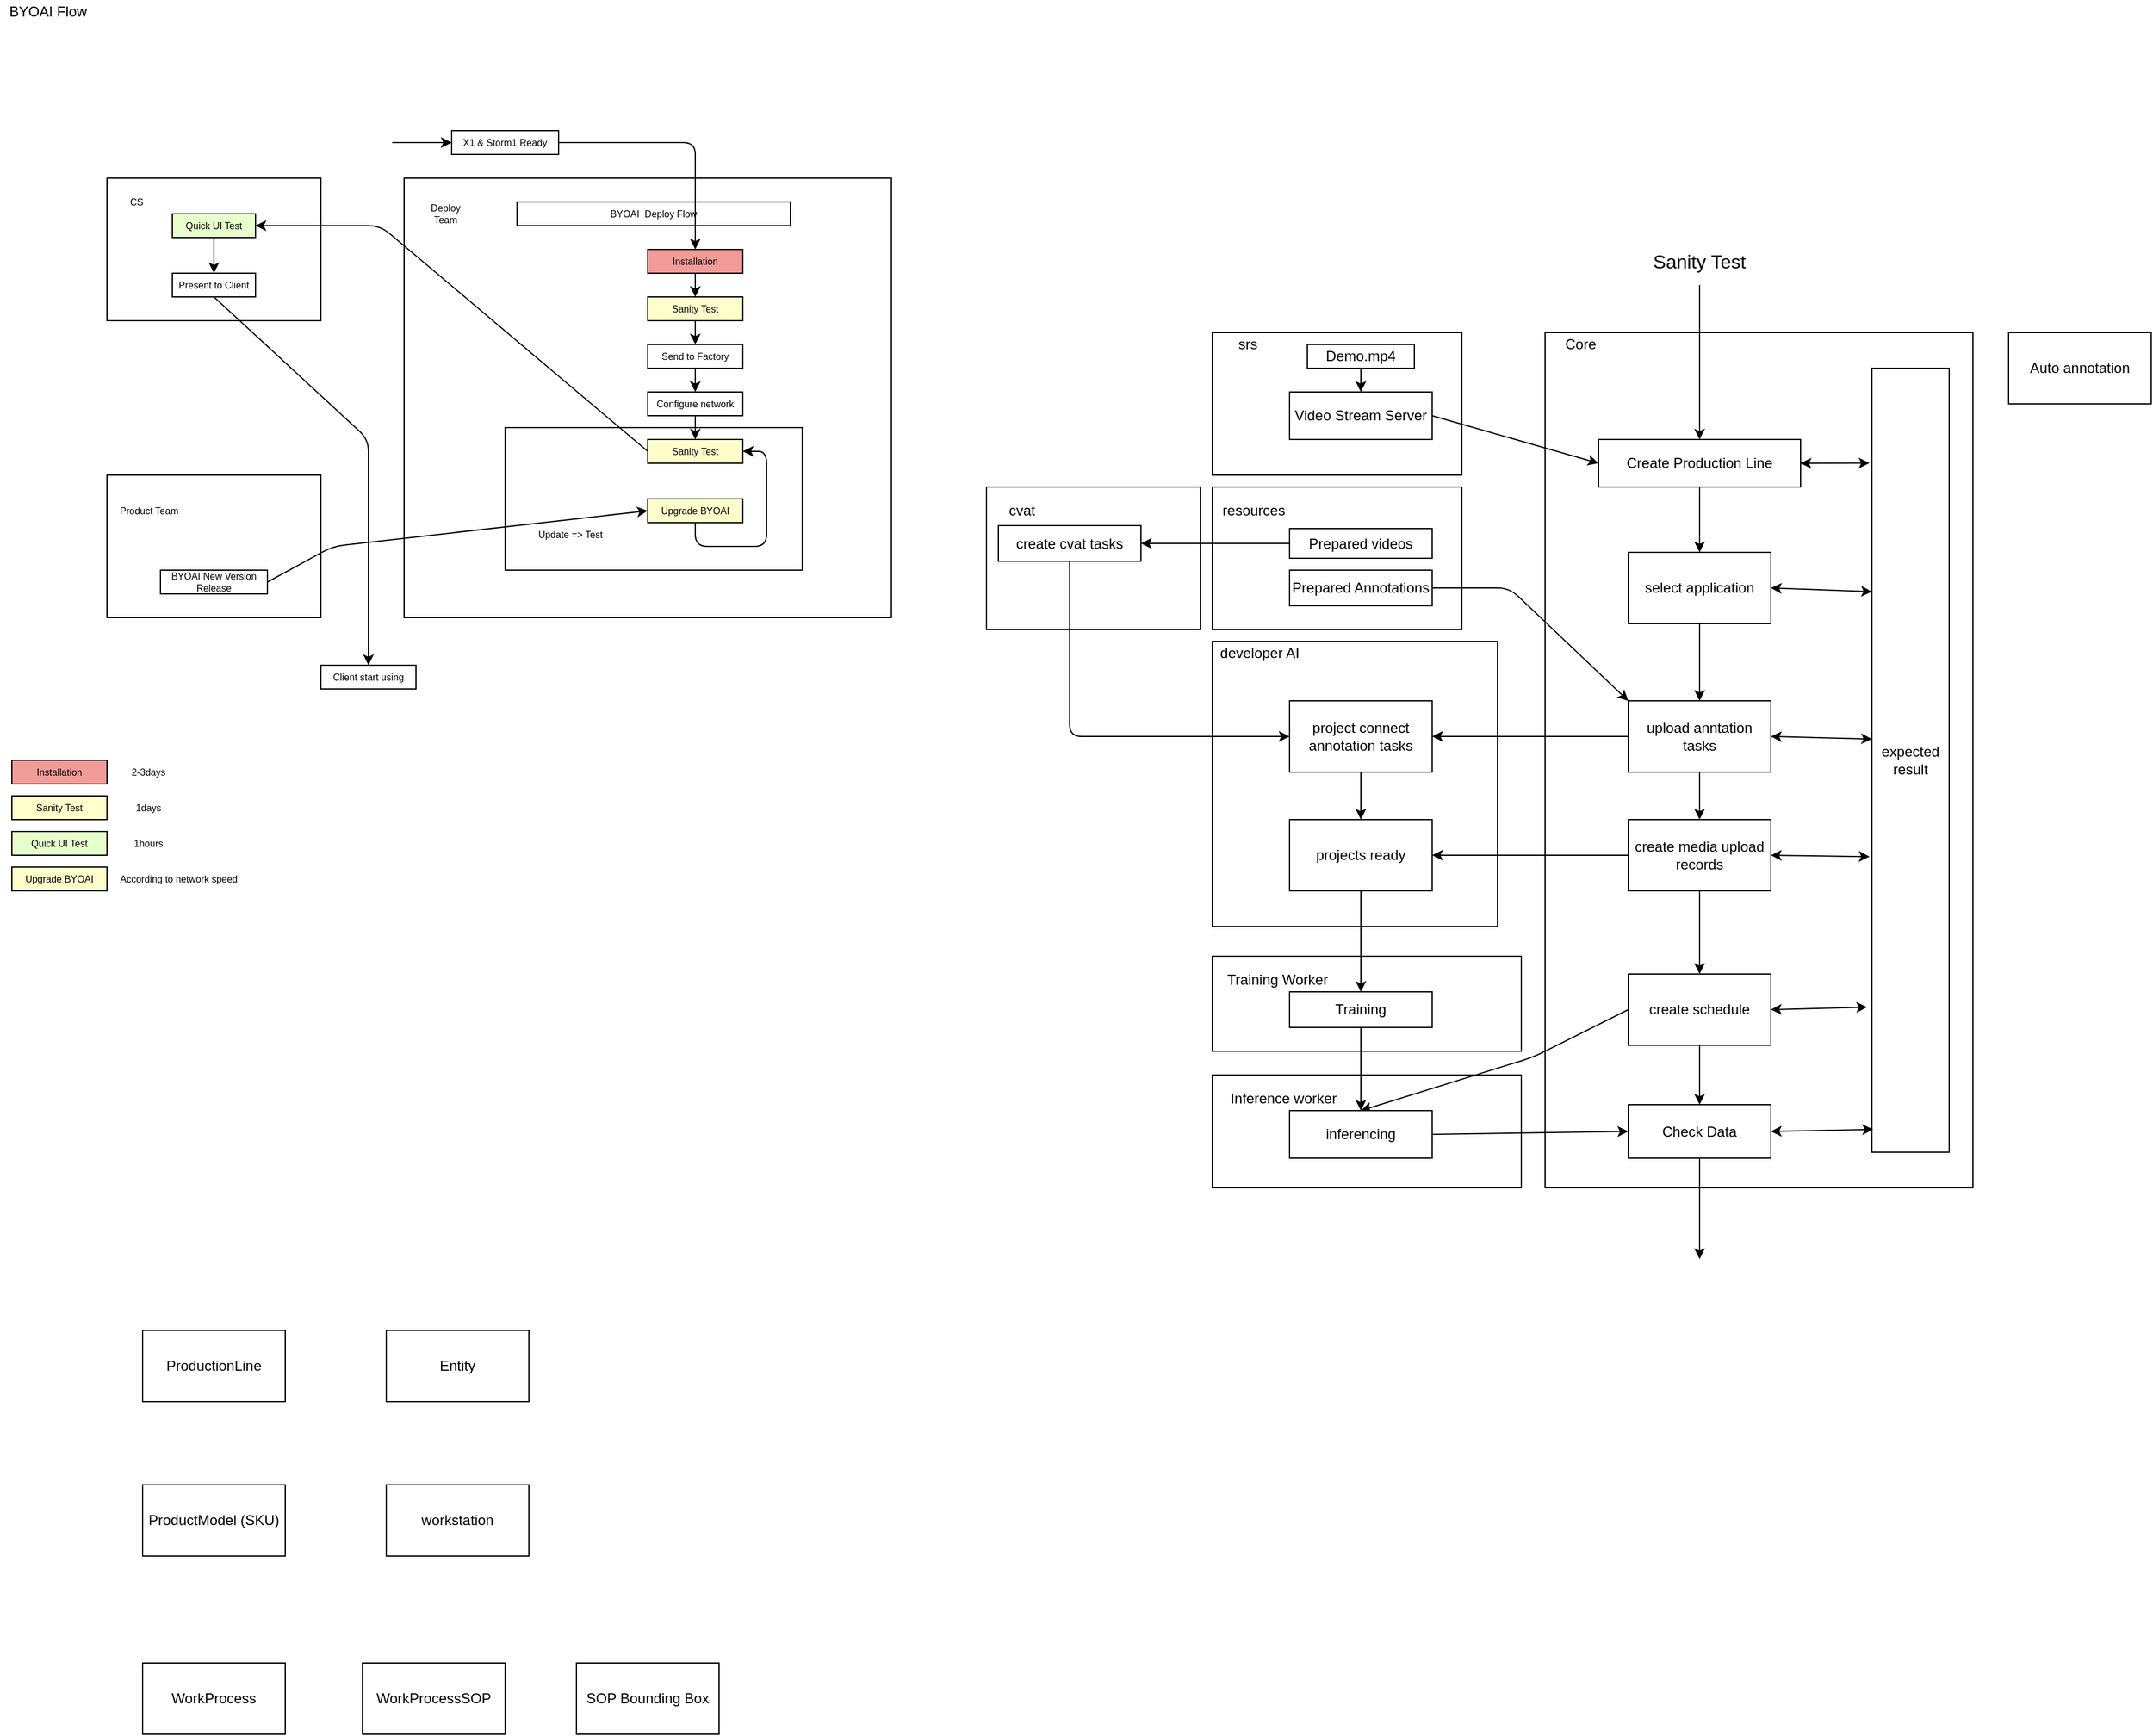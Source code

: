 <mxfile version="14.5.1" type="github">
  <diagram id="EJ-8bm11QLcLi5T-vXhF" name="Page-1">
    <mxGraphModel dx="1550" dy="832" grid="1" gridSize="10" guides="1" tooltips="1" connect="1" arrows="1" fold="1" page="1" pageScale="1" pageWidth="850" pageHeight="1100" math="0" shadow="0">
      <root>
        <mxCell id="0" />
        <mxCell id="1" parent="0" />
        <mxCell id="vZwNGUMptV3ykFQngnNF-58" value="" style="rounded=0;whiteSpace=wrap;html=1;" parent="1" vertex="1">
          <mxGeometry x="1050" y="945" width="260" height="95" as="geometry" />
        </mxCell>
        <mxCell id="vZwNGUMptV3ykFQngnNF-54" value="" style="rounded=0;whiteSpace=wrap;html=1;" parent="1" vertex="1">
          <mxGeometry x="1050" y="845" width="260" height="80" as="geometry" />
        </mxCell>
        <mxCell id="vZwNGUMptV3ykFQngnNF-27" value="" style="rounded=0;whiteSpace=wrap;html=1;" parent="1" vertex="1">
          <mxGeometry x="1050" y="450" width="210" height="120" as="geometry" />
        </mxCell>
        <mxCell id="vZwNGUMptV3ykFQngnNF-18" value="" style="rounded=0;whiteSpace=wrap;html=1;" parent="1" vertex="1">
          <mxGeometry x="1050" y="580" width="240" height="240" as="geometry" />
        </mxCell>
        <mxCell id="vZwNGUMptV3ykFQngnNF-16" value="" style="rounded=0;whiteSpace=wrap;html=1;" parent="1" vertex="1">
          <mxGeometry x="1050" y="320" width="210" height="120" as="geometry" />
        </mxCell>
        <mxCell id="vZwNGUMptV3ykFQngnNF-12" value="" style="rounded=0;whiteSpace=wrap;html=1;" parent="1" vertex="1">
          <mxGeometry x="1330" y="320" width="360" height="720" as="geometry" />
        </mxCell>
        <mxCell id="hkcfiitKyaItqLOflqOH-59" value="" style="rounded=0;whiteSpace=wrap;html=1;fillColor=#FFFFFF;fontSize=8;" parent="1" vertex="1">
          <mxGeometry x="370" y="190" width="410" height="370" as="geometry" />
        </mxCell>
        <mxCell id="hkcfiitKyaItqLOflqOH-52" value="" style="rounded=0;whiteSpace=wrap;html=1;fontSize=8;" parent="1" vertex="1">
          <mxGeometry x="120" y="440" width="180" height="120" as="geometry" />
        </mxCell>
        <mxCell id="hkcfiitKyaItqLOflqOH-48" value="" style="rounded=0;whiteSpace=wrap;html=1;fontSize=8;" parent="1" vertex="1">
          <mxGeometry x="120" y="190" width="180" height="120" as="geometry" />
        </mxCell>
        <mxCell id="hkcfiitKyaItqLOflqOH-45" value="" style="rounded=0;whiteSpace=wrap;html=1;fontSize=8;" parent="1" vertex="1">
          <mxGeometry x="455" y="400" width="250" height="120" as="geometry" />
        </mxCell>
        <mxCell id="hkcfiitKyaItqLOflqOH-1" value="Quick UI Test" style="rounded=0;whiteSpace=wrap;html=1;fontSize=8;fillColor=#E6FFCC;" parent="1" vertex="1">
          <mxGeometry x="175" y="220" width="70" height="20" as="geometry" />
        </mxCell>
        <mxCell id="hkcfiitKyaItqLOflqOH-2" value="BYOAI Flow" style="text;html=1;align=center;verticalAlign=middle;resizable=0;points=[];autosize=1;" parent="1" vertex="1">
          <mxGeometry x="30" y="40" width="80" height="20" as="geometry" />
        </mxCell>
        <mxCell id="hkcfiitKyaItqLOflqOH-3" value="Present to Client" style="rounded=0;whiteSpace=wrap;html=1;fontSize=8;" parent="1" vertex="1">
          <mxGeometry x="175" y="270" width="70" height="20" as="geometry" />
        </mxCell>
        <mxCell id="hkcfiitKyaItqLOflqOH-4" value="" style="endArrow=classic;html=1;exitX=0.5;exitY=1;exitDx=0;exitDy=0;entryX=0.5;entryY=0;entryDx=0;entryDy=0;" parent="1" source="hkcfiitKyaItqLOflqOH-1" target="hkcfiitKyaItqLOflqOH-3" edge="1">
          <mxGeometry width="50" height="50" relative="1" as="geometry">
            <mxPoint x="425" y="270" as="sourcePoint" />
            <mxPoint x="475" y="220" as="targetPoint" />
          </mxGeometry>
        </mxCell>
        <mxCell id="hkcfiitKyaItqLOflqOH-10" value="" style="endArrow=classic;html=1;exitX=0;exitY=0.5;exitDx=0;exitDy=0;entryX=1;entryY=0.5;entryDx=0;entryDy=0;" parent="1" source="hkcfiitKyaItqLOflqOH-27" target="hkcfiitKyaItqLOflqOH-1" edge="1">
          <mxGeometry width="50" height="50" relative="1" as="geometry">
            <mxPoint x="135" y="390" as="sourcePoint" />
            <mxPoint x="265" y="395" as="targetPoint" />
            <Array as="points">
              <mxPoint x="350" y="230" />
            </Array>
          </mxGeometry>
        </mxCell>
        <mxCell id="hkcfiitKyaItqLOflqOH-11" value="BYOAI&amp;nbsp; Deploy Flow" style="rounded=0;whiteSpace=wrap;html=1;fontSize=8;" parent="1" vertex="1">
          <mxGeometry x="465" y="210" width="230" height="20" as="geometry" />
        </mxCell>
        <mxCell id="hkcfiitKyaItqLOflqOH-15" value="Installation" style="rounded=0;whiteSpace=wrap;html=1;fontSize=8;fillColor=#F19C99;" parent="1" vertex="1">
          <mxGeometry x="575" y="250" width="80" height="20" as="geometry" />
        </mxCell>
        <mxCell id="hkcfiitKyaItqLOflqOH-16" value="X1 &amp;amp; Storm1 Ready" style="rounded=0;whiteSpace=wrap;html=1;fontSize=8;" parent="1" vertex="1">
          <mxGeometry x="410" y="150" width="90" height="20" as="geometry" />
        </mxCell>
        <mxCell id="hkcfiitKyaItqLOflqOH-17" value="" style="endArrow=classic;html=1;entryX=0;entryY=0.5;entryDx=0;entryDy=0;fontSize=8;" parent="1" target="hkcfiitKyaItqLOflqOH-16" edge="1">
          <mxGeometry width="50" height="50" relative="1" as="geometry">
            <mxPoint x="360" y="160" as="sourcePoint" />
            <mxPoint x="455" y="450" as="targetPoint" />
          </mxGeometry>
        </mxCell>
        <mxCell id="hkcfiitKyaItqLOflqOH-18" value="" style="endArrow=classic;html=1;exitX=1;exitY=0.5;exitDx=0;exitDy=0;entryX=0.5;entryY=0;entryDx=0;entryDy=0;fontSize=8;" parent="1" source="hkcfiitKyaItqLOflqOH-16" target="hkcfiitKyaItqLOflqOH-15" edge="1">
          <mxGeometry width="50" height="50" relative="1" as="geometry">
            <mxPoint x="405" y="500" as="sourcePoint" />
            <mxPoint x="455" y="450" as="targetPoint" />
            <Array as="points">
              <mxPoint x="615" y="160" />
            </Array>
          </mxGeometry>
        </mxCell>
        <mxCell id="hkcfiitKyaItqLOflqOH-20" value="BYOAI New Version Release" style="rounded=0;whiteSpace=wrap;html=1;fontSize=8;" parent="1" vertex="1">
          <mxGeometry x="165" y="520" width="90" height="20" as="geometry" />
        </mxCell>
        <mxCell id="hkcfiitKyaItqLOflqOH-21" value="" style="endArrow=classic;html=1;exitX=0.5;exitY=1;exitDx=0;exitDy=0;fontSize=8;entryX=0.5;entryY=0;entryDx=0;entryDy=0;" parent="1" source="hkcfiitKyaItqLOflqOH-15" target="hkcfiitKyaItqLOflqOH-22" edge="1">
          <mxGeometry width="50" height="50" relative="1" as="geometry">
            <mxPoint x="405" y="490" as="sourcePoint" />
            <mxPoint x="640" y="370" as="targetPoint" />
            <Array as="points" />
          </mxGeometry>
        </mxCell>
        <mxCell id="hkcfiitKyaItqLOflqOH-22" value="Sanity Test" style="rounded=0;whiteSpace=wrap;html=1;fontSize=8;fillColor=#FFFFCC;" parent="1" vertex="1">
          <mxGeometry x="575" y="290" width="80" height="20" as="geometry" />
        </mxCell>
        <mxCell id="hkcfiitKyaItqLOflqOH-23" value="" style="endArrow=classic;html=1;exitX=0.5;exitY=1;exitDx=0;exitDy=0;fontSize=8;entryX=0.5;entryY=0;entryDx=0;entryDy=0;" parent="1" source="hkcfiitKyaItqLOflqOH-22" target="hkcfiitKyaItqLOflqOH-24" edge="1">
          <mxGeometry width="50" height="50" relative="1" as="geometry">
            <mxPoint x="405" y="490" as="sourcePoint" />
            <mxPoint x="640" y="450" as="targetPoint" />
          </mxGeometry>
        </mxCell>
        <mxCell id="hkcfiitKyaItqLOflqOH-24" value="Send to Factory" style="rounded=0;whiteSpace=wrap;html=1;fontSize=8;" parent="1" vertex="1">
          <mxGeometry x="575" y="330" width="80" height="20" as="geometry" />
        </mxCell>
        <mxCell id="hkcfiitKyaItqLOflqOH-26" value="Configure network" style="rounded=0;whiteSpace=wrap;html=1;fontSize=8;" parent="1" vertex="1">
          <mxGeometry x="575" y="370" width="80" height="20" as="geometry" />
        </mxCell>
        <mxCell id="hkcfiitKyaItqLOflqOH-27" value="Sanity Test" style="rounded=0;whiteSpace=wrap;html=1;fontSize=8;fillColor=#FFFFCC;" parent="1" vertex="1">
          <mxGeometry x="575" y="410" width="80" height="20" as="geometry" />
        </mxCell>
        <mxCell id="hkcfiitKyaItqLOflqOH-29" value="" style="endArrow=classic;html=1;exitX=0.5;exitY=1;exitDx=0;exitDy=0;fontSize=8;entryX=0.5;entryY=0;entryDx=0;entryDy=0;" parent="1" source="hkcfiitKyaItqLOflqOH-24" target="hkcfiitKyaItqLOflqOH-26" edge="1">
          <mxGeometry width="50" height="50" relative="1" as="geometry">
            <mxPoint x="625" y="280" as="sourcePoint" />
            <mxPoint x="665" y="360" as="targetPoint" />
            <Array as="points" />
          </mxGeometry>
        </mxCell>
        <mxCell id="hkcfiitKyaItqLOflqOH-30" value="" style="endArrow=classic;html=1;exitX=0.5;exitY=1;exitDx=0;exitDy=0;fontSize=8;entryX=0.5;entryY=0;entryDx=0;entryDy=0;" parent="1" source="hkcfiitKyaItqLOflqOH-26" target="hkcfiitKyaItqLOflqOH-27" edge="1">
          <mxGeometry width="50" height="50" relative="1" as="geometry">
            <mxPoint x="635" y="290" as="sourcePoint" />
            <mxPoint x="635" y="310" as="targetPoint" />
            <Array as="points" />
          </mxGeometry>
        </mxCell>
        <mxCell id="hkcfiitKyaItqLOflqOH-33" value="Upgrade BYOAI" style="rounded=0;whiteSpace=wrap;html=1;fontSize=8;fillColor=#FFFFCC;" parent="1" vertex="1">
          <mxGeometry x="575" y="460" width="80" height="20" as="geometry" />
        </mxCell>
        <mxCell id="hkcfiitKyaItqLOflqOH-40" value="Client start using" style="rounded=0;whiteSpace=wrap;html=1;fontSize=8;" parent="1" vertex="1">
          <mxGeometry x="300" y="600" width="80" height="20" as="geometry" />
        </mxCell>
        <mxCell id="hkcfiitKyaItqLOflqOH-42" value="" style="endArrow=classic;html=1;fontSize=8;entryX=0;entryY=0.5;entryDx=0;entryDy=0;exitX=1;exitY=0.5;exitDx=0;exitDy=0;" parent="1" source="hkcfiitKyaItqLOflqOH-20" target="hkcfiitKyaItqLOflqOH-33" edge="1">
          <mxGeometry width="50" height="50" relative="1" as="geometry">
            <mxPoint x="535" y="500" as="sourcePoint" />
            <mxPoint x="485" y="540" as="targetPoint" />
            <Array as="points">
              <mxPoint x="310" y="500" />
            </Array>
          </mxGeometry>
        </mxCell>
        <mxCell id="hkcfiitKyaItqLOflqOH-43" value="" style="endArrow=classic;html=1;fontSize=8;exitX=0.5;exitY=1;exitDx=0;exitDy=0;entryX=1;entryY=0.5;entryDx=0;entryDy=0;" parent="1" source="hkcfiitKyaItqLOflqOH-33" target="hkcfiitKyaItqLOflqOH-27" edge="1">
          <mxGeometry width="50" height="50" relative="1" as="geometry">
            <mxPoint x="615" y="550" as="sourcePoint" />
            <mxPoint x="715" y="470" as="targetPoint" />
            <Array as="points">
              <mxPoint x="615" y="500" />
              <mxPoint x="675" y="500" />
              <mxPoint x="675" y="420" />
            </Array>
          </mxGeometry>
        </mxCell>
        <mxCell id="hkcfiitKyaItqLOflqOH-46" value="Update =&amp;gt; Test" style="text;html=1;strokeColor=none;fillColor=none;align=center;verticalAlign=middle;whiteSpace=wrap;rounded=0;fontSize=8;" parent="1" vertex="1">
          <mxGeometry x="475" y="480" width="70" height="20" as="geometry" />
        </mxCell>
        <mxCell id="hkcfiitKyaItqLOflqOH-47" value="" style="endArrow=classic;html=1;fontSize=8;exitX=0.5;exitY=1;exitDx=0;exitDy=0;entryX=0.5;entryY=0;entryDx=0;entryDy=0;" parent="1" source="hkcfiitKyaItqLOflqOH-3" target="hkcfiitKyaItqLOflqOH-40" edge="1">
          <mxGeometry width="50" height="50" relative="1" as="geometry">
            <mxPoint x="425" y="460" as="sourcePoint" />
            <mxPoint x="395" y="470" as="targetPoint" />
            <Array as="points">
              <mxPoint x="340" y="410" />
            </Array>
          </mxGeometry>
        </mxCell>
        <mxCell id="hkcfiitKyaItqLOflqOH-51" value="CS" style="text;html=1;strokeColor=none;fillColor=none;align=center;verticalAlign=middle;whiteSpace=wrap;rounded=0;fontSize=8;" parent="1" vertex="1">
          <mxGeometry x="125" y="200" width="40" height="20" as="geometry" />
        </mxCell>
        <mxCell id="hkcfiitKyaItqLOflqOH-53" value="Product Team" style="text;html=1;strokeColor=none;fillColor=none;align=center;verticalAlign=middle;whiteSpace=wrap;rounded=0;fontSize=8;" parent="1" vertex="1">
          <mxGeometry x="127.5" y="440" width="55" height="60" as="geometry" />
        </mxCell>
        <mxCell id="hkcfiitKyaItqLOflqOH-60" value="Deploy Team" style="text;html=1;strokeColor=none;fillColor=none;align=center;verticalAlign=middle;whiteSpace=wrap;rounded=0;fontSize=8;" parent="1" vertex="1">
          <mxGeometry x="385" y="210" width="40" height="20" as="geometry" />
        </mxCell>
        <mxCell id="hkcfiitKyaItqLOflqOH-71" value="Sanity Test" style="rounded=0;whiteSpace=wrap;html=1;fillColor=#FFFFCC;fontSize=8;" parent="1" vertex="1">
          <mxGeometry x="40" y="710" width="80" height="20" as="geometry" />
        </mxCell>
        <mxCell id="hkcfiitKyaItqLOflqOH-72" value="1days" style="text;html=1;strokeColor=none;fillColor=none;align=center;verticalAlign=middle;whiteSpace=wrap;rounded=0;fontSize=8;" parent="1" vertex="1">
          <mxGeometry x="120" y="710" width="70" height="20" as="geometry" />
        </mxCell>
        <mxCell id="hkcfiitKyaItqLOflqOH-73" value="Installation" style="rounded=0;whiteSpace=wrap;html=1;fontSize=8;fillColor=#F19C99;" parent="1" vertex="1">
          <mxGeometry x="40" y="680" width="80" height="20" as="geometry" />
        </mxCell>
        <mxCell id="hkcfiitKyaItqLOflqOH-75" value="2-3days" style="text;html=1;strokeColor=none;fillColor=none;align=center;verticalAlign=middle;whiteSpace=wrap;rounded=0;fontSize=8;" parent="1" vertex="1">
          <mxGeometry x="120" y="680" width="70" height="20" as="geometry" />
        </mxCell>
        <mxCell id="hkcfiitKyaItqLOflqOH-77" value="Quick UI Test" style="rounded=0;whiteSpace=wrap;html=1;fontSize=8;fillColor=#E6FFCC;" parent="1" vertex="1">
          <mxGeometry x="40" y="740" width="80" height="20" as="geometry" />
        </mxCell>
        <mxCell id="hkcfiitKyaItqLOflqOH-78" value="1hours" style="text;html=1;strokeColor=none;fillColor=none;align=center;verticalAlign=middle;whiteSpace=wrap;rounded=0;fontSize=8;" parent="1" vertex="1">
          <mxGeometry x="120" y="740" width="70" height="20" as="geometry" />
        </mxCell>
        <mxCell id="hkcfiitKyaItqLOflqOH-81" value="Upgrade BYOAI" style="rounded=0;whiteSpace=wrap;html=1;fontSize=8;fillColor=#FFFFCC;" parent="1" vertex="1">
          <mxGeometry x="40" y="770" width="80" height="20" as="geometry" />
        </mxCell>
        <mxCell id="hkcfiitKyaItqLOflqOH-82" value="According to network speed&lt;br&gt;" style="text;html=1;align=center;verticalAlign=middle;resizable=0;points=[];autosize=1;fontSize=8;" parent="1" vertex="1">
          <mxGeometry x="125" y="770" width="110" height="20" as="geometry" />
        </mxCell>
        <mxCell id="j7dGP_cqG3uT99JaC5L6-2" value="Create Production Line" style="rounded=0;whiteSpace=wrap;html=1;" parent="1" vertex="1">
          <mxGeometry x="1375" y="410" width="170" height="40" as="geometry" />
        </mxCell>
        <mxCell id="j7dGP_cqG3uT99JaC5L6-4" value="Video Stream Server" style="whiteSpace=wrap;html=1;" parent="1" vertex="1">
          <mxGeometry x="1115" y="370" width="120" height="40" as="geometry" />
        </mxCell>
        <mxCell id="j7dGP_cqG3uT99JaC5L6-6" value="Demo.mp4" style="rounded=0;whiteSpace=wrap;html=1;" parent="1" vertex="1">
          <mxGeometry x="1130" y="330" width="90" height="20" as="geometry" />
        </mxCell>
        <mxCell id="j7dGP_cqG3uT99JaC5L6-9" value="Auto annotation" style="whiteSpace=wrap;html=1;" parent="1" vertex="1">
          <mxGeometry x="1720" y="320" width="120" height="60" as="geometry" />
        </mxCell>
        <mxCell id="j7dGP_cqG3uT99JaC5L6-12" value="" style="endArrow=classic;html=1;entryX=0.5;entryY=0;entryDx=0;entryDy=0;" parent="1" target="j7dGP_cqG3uT99JaC5L6-2" edge="1">
          <mxGeometry width="50" height="50" relative="1" as="geometry">
            <mxPoint x="1460" y="280" as="sourcePoint" />
            <mxPoint x="1555" y="380" as="targetPoint" />
          </mxGeometry>
        </mxCell>
        <mxCell id="VQ9uZ4kmfVaCbMK-W1Gh-5" value="" style="endArrow=classic;html=1;exitX=1;exitY=0.5;exitDx=0;exitDy=0;entryX=0;entryY=0.5;entryDx=0;entryDy=0;" parent="1" source="j7dGP_cqG3uT99JaC5L6-4" target="j7dGP_cqG3uT99JaC5L6-2" edge="1">
          <mxGeometry width="50" height="50" relative="1" as="geometry">
            <mxPoint x="1045" y="410" as="sourcePoint" />
            <mxPoint x="1350" y="430" as="targetPoint" />
          </mxGeometry>
        </mxCell>
        <mxCell id="vZwNGUMptV3ykFQngnNF-1" value="upload anntation tasks" style="rounded=0;whiteSpace=wrap;html=1;" parent="1" vertex="1">
          <mxGeometry x="1400" y="630" width="120" height="60" as="geometry" />
        </mxCell>
        <mxCell id="vZwNGUMptV3ykFQngnNF-68" style="edgeStyle=orthogonalEdgeStyle;rounded=0;orthogonalLoop=1;jettySize=auto;html=1;entryX=0.5;entryY=0;entryDx=0;entryDy=0;" parent="1" source="vZwNGUMptV3ykFQngnNF-4" target="vZwNGUMptV3ykFQngnNF-42" edge="1">
          <mxGeometry relative="1" as="geometry" />
        </mxCell>
        <mxCell id="vZwNGUMptV3ykFQngnNF-4" value="project connect annotation tasks" style="rounded=0;whiteSpace=wrap;html=1;" parent="1" vertex="1">
          <mxGeometry x="1115" y="630" width="120" height="60" as="geometry" />
        </mxCell>
        <mxCell id="vZwNGUMptV3ykFQngnNF-6" value="create schedule" style="rounded=0;whiteSpace=wrap;html=1;" parent="1" vertex="1">
          <mxGeometry x="1400" y="860" width="120" height="60" as="geometry" />
        </mxCell>
        <mxCell id="vZwNGUMptV3ykFQngnNF-7" value="" style="endArrow=classic;html=1;exitX=0.5;exitY=1;exitDx=0;exitDy=0;entryX=0.5;entryY=0;entryDx=0;entryDy=0;" parent="1" source="vZwNGUMptV3ykFQngnNF-32" target="vZwNGUMptV3ykFQngnNF-1" edge="1">
          <mxGeometry width="50" height="50" relative="1" as="geometry">
            <mxPoint x="1495" y="530" as="sourcePoint" />
            <mxPoint x="1545" y="480" as="targetPoint" />
          </mxGeometry>
        </mxCell>
        <mxCell id="vZwNGUMptV3ykFQngnNF-8" value="expected result" style="rounded=0;whiteSpace=wrap;html=1;" parent="1" vertex="1">
          <mxGeometry x="1605" y="350" width="65" height="660" as="geometry" />
        </mxCell>
        <mxCell id="vZwNGUMptV3ykFQngnNF-9" value="create media upload records" style="whiteSpace=wrap;html=1;" parent="1" vertex="1">
          <mxGeometry x="1400" y="730" width="120" height="60" as="geometry" />
        </mxCell>
        <mxCell id="vZwNGUMptV3ykFQngnNF-13" value="" style="endArrow=classic;startArrow=classic;html=1;exitX=1;exitY=0.5;exitDx=0;exitDy=0;entryX=-0.031;entryY=0.121;entryDx=0;entryDy=0;entryPerimeter=0;" parent="1" source="j7dGP_cqG3uT99JaC5L6-2" target="vZwNGUMptV3ykFQngnNF-8" edge="1">
          <mxGeometry width="50" height="50" relative="1" as="geometry">
            <mxPoint x="1570" y="430" as="sourcePoint" />
            <mxPoint x="1545" y="470" as="targetPoint" />
          </mxGeometry>
        </mxCell>
        <mxCell id="vZwNGUMptV3ykFQngnNF-15" value="Core" style="text;html=1;strokeColor=none;fillColor=none;align=center;verticalAlign=middle;whiteSpace=wrap;rounded=0;" parent="1" vertex="1">
          <mxGeometry x="1340" y="320" width="40" height="20" as="geometry" />
        </mxCell>
        <mxCell id="vZwNGUMptV3ykFQngnNF-17" value="srs" style="text;html=1;strokeColor=none;fillColor=none;align=center;verticalAlign=middle;whiteSpace=wrap;rounded=0;" parent="1" vertex="1">
          <mxGeometry x="1060" y="320" width="40" height="20" as="geometry" />
        </mxCell>
        <mxCell id="vZwNGUMptV3ykFQngnNF-19" value="developer AI&lt;br&gt;" style="text;html=1;strokeColor=none;fillColor=none;align=center;verticalAlign=middle;whiteSpace=wrap;rounded=0;" parent="1" vertex="1">
          <mxGeometry x="1050" y="580" width="80" height="20" as="geometry" />
        </mxCell>
        <mxCell id="vZwNGUMptV3ykFQngnNF-20" value="" style="rounded=0;whiteSpace=wrap;html=1;" parent="1" vertex="1">
          <mxGeometry x="860" y="450" width="180" height="120" as="geometry" />
        </mxCell>
        <mxCell id="vZwNGUMptV3ykFQngnNF-21" value="cvat" style="text;html=1;strokeColor=none;fillColor=none;align=center;verticalAlign=middle;whiteSpace=wrap;rounded=0;" parent="1" vertex="1">
          <mxGeometry x="870" y="460" width="40" height="20" as="geometry" />
        </mxCell>
        <mxCell id="vZwNGUMptV3ykFQngnNF-22" value="Prepared videos" style="whiteSpace=wrap;html=1;" parent="1" vertex="1">
          <mxGeometry x="1115" y="485" width="120" height="25" as="geometry" />
        </mxCell>
        <mxCell id="vZwNGUMptV3ykFQngnNF-23" value="create cvat tasks" style="rounded=0;whiteSpace=wrap;html=1;" parent="1" vertex="1">
          <mxGeometry x="870" y="482.5" width="120" height="30" as="geometry" />
        </mxCell>
        <mxCell id="vZwNGUMptV3ykFQngnNF-25" value="" style="endArrow=classic;startArrow=classic;html=1;exitX=1;exitY=0.5;exitDx=0;exitDy=0;entryX=0;entryY=0.473;entryDx=0;entryDy=0;entryPerimeter=0;" parent="1" source="vZwNGUMptV3ykFQngnNF-1" target="vZwNGUMptV3ykFQngnNF-8" edge="1">
          <mxGeometry width="50" height="50" relative="1" as="geometry">
            <mxPoint x="1580" y="440" as="sourcePoint" />
            <mxPoint x="1615.715" y="438.95" as="targetPoint" />
          </mxGeometry>
        </mxCell>
        <mxCell id="vZwNGUMptV3ykFQngnNF-26" value="" style="endArrow=classic;startArrow=classic;html=1;exitX=1;exitY=0.5;exitDx=0;exitDy=0;entryX=-0.031;entryY=0.623;entryDx=0;entryDy=0;entryPerimeter=0;" parent="1" source="vZwNGUMptV3ykFQngnNF-9" target="vZwNGUMptV3ykFQngnNF-8" edge="1">
          <mxGeometry width="50" height="50" relative="1" as="geometry">
            <mxPoint x="1530" y="520" as="sourcePoint" />
            <mxPoint x="1615" y="518" as="targetPoint" />
          </mxGeometry>
        </mxCell>
        <mxCell id="vZwNGUMptV3ykFQngnNF-28" value="resources" style="text;html=1;strokeColor=none;fillColor=none;align=center;verticalAlign=middle;whiteSpace=wrap;rounded=0;" parent="1" vertex="1">
          <mxGeometry x="1060" y="460" width="50" height="20" as="geometry" />
        </mxCell>
        <mxCell id="vZwNGUMptV3ykFQngnNF-29" value="Prepared Annotations" style="rounded=0;whiteSpace=wrap;html=1;" parent="1" vertex="1">
          <mxGeometry x="1115" y="520" width="120" height="30" as="geometry" />
        </mxCell>
        <mxCell id="vZwNGUMptV3ykFQngnNF-30" value="" style="endArrow=classic;html=1;exitX=0;exitY=0.5;exitDx=0;exitDy=0;entryX=1;entryY=0.5;entryDx=0;entryDy=0;" parent="1" source="vZwNGUMptV3ykFQngnNF-22" target="vZwNGUMptV3ykFQngnNF-23" edge="1">
          <mxGeometry width="50" height="50" relative="1" as="geometry">
            <mxPoint x="1320" y="610" as="sourcePoint" />
            <mxPoint x="1370" y="560" as="targetPoint" />
            <Array as="points" />
          </mxGeometry>
        </mxCell>
        <mxCell id="vZwNGUMptV3ykFQngnNF-32" value="select application" style="rounded=0;whiteSpace=wrap;html=1;" parent="1" vertex="1">
          <mxGeometry x="1400" y="505" width="120" height="60" as="geometry" />
        </mxCell>
        <mxCell id="vZwNGUMptV3ykFQngnNF-33" value="" style="endArrow=classic;html=1;exitX=0.5;exitY=1;exitDx=0;exitDy=0;entryX=0.5;entryY=0;entryDx=0;entryDy=0;" parent="1" source="j7dGP_cqG3uT99JaC5L6-2" target="vZwNGUMptV3ykFQngnNF-32" edge="1">
          <mxGeometry width="50" height="50" relative="1" as="geometry">
            <mxPoint x="1460" y="450" as="sourcePoint" />
            <mxPoint x="1460" y="580" as="targetPoint" />
          </mxGeometry>
        </mxCell>
        <mxCell id="vZwNGUMptV3ykFQngnNF-35" value="" style="endArrow=classic;startArrow=classic;html=1;exitX=1;exitY=0.5;exitDx=0;exitDy=0;entryX=0;entryY=0.285;entryDx=0;entryDy=0;entryPerimeter=0;" parent="1" source="vZwNGUMptV3ykFQngnNF-32" target="vZwNGUMptV3ykFQngnNF-8" edge="1">
          <mxGeometry width="50" height="50" relative="1" as="geometry">
            <mxPoint x="1320" y="610" as="sourcePoint" />
            <mxPoint x="1604" y="500" as="targetPoint" />
          </mxGeometry>
        </mxCell>
        <mxCell id="vZwNGUMptV3ykFQngnNF-36" value="" style="endArrow=classic;html=1;exitX=0.5;exitY=1;exitDx=0;exitDy=0;entryX=0;entryY=0.5;entryDx=0;entryDy=0;" parent="1" source="vZwNGUMptV3ykFQngnNF-23" target="vZwNGUMptV3ykFQngnNF-4" edge="1">
          <mxGeometry width="50" height="50" relative="1" as="geometry">
            <mxPoint x="1320" y="610" as="sourcePoint" />
            <mxPoint x="1370" y="560" as="targetPoint" />
            <Array as="points">
              <mxPoint x="930" y="660" />
            </Array>
          </mxGeometry>
        </mxCell>
        <mxCell id="vZwNGUMptV3ykFQngnNF-39" value="" style="endArrow=classic;html=1;exitX=0;exitY=0.5;exitDx=0;exitDy=0;entryX=1;entryY=0.5;entryDx=0;entryDy=0;" parent="1" source="vZwNGUMptV3ykFQngnNF-1" target="vZwNGUMptV3ykFQngnNF-4" edge="1">
          <mxGeometry width="50" height="50" relative="1" as="geometry">
            <mxPoint x="1320" y="610" as="sourcePoint" />
            <mxPoint x="1370" y="560" as="targetPoint" />
          </mxGeometry>
        </mxCell>
        <mxCell id="vZwNGUMptV3ykFQngnNF-41" value="" style="endArrow=classic;html=1;exitX=0.5;exitY=1;exitDx=0;exitDy=0;entryX=0.5;entryY=0;entryDx=0;entryDy=0;" parent="1" source="vZwNGUMptV3ykFQngnNF-1" target="vZwNGUMptV3ykFQngnNF-9" edge="1">
          <mxGeometry width="50" height="50" relative="1" as="geometry">
            <mxPoint x="1470" y="550" as="sourcePoint" />
            <mxPoint x="1470" y="590" as="targetPoint" />
          </mxGeometry>
        </mxCell>
        <mxCell id="vZwNGUMptV3ykFQngnNF-42" value="projects ready" style="rounded=0;whiteSpace=wrap;html=1;" parent="1" vertex="1">
          <mxGeometry x="1115" y="730" width="120" height="60" as="geometry" />
        </mxCell>
        <mxCell id="vZwNGUMptV3ykFQngnNF-43" value="" style="endArrow=classic;html=1;exitX=0.5;exitY=1;exitDx=0;exitDy=0;entryX=0.5;entryY=0;entryDx=0;entryDy=0;" parent="1" source="vZwNGUMptV3ykFQngnNF-42" target="vZwNGUMptV3ykFQngnNF-56" edge="1">
          <mxGeometry width="50" height="50" relative="1" as="geometry">
            <mxPoint x="1320" y="610" as="sourcePoint" />
            <mxPoint x="1175" y="840" as="targetPoint" />
          </mxGeometry>
        </mxCell>
        <mxCell id="vZwNGUMptV3ykFQngnNF-47" value="Check Data" style="rounded=0;whiteSpace=wrap;html=1;" parent="1" vertex="1">
          <mxGeometry x="1400" y="970" width="120" height="45" as="geometry" />
        </mxCell>
        <mxCell id="vZwNGUMptV3ykFQngnNF-48" value="" style="endArrow=classic;html=1;exitX=0.5;exitY=1;exitDx=0;exitDy=0;entryX=0.5;entryY=0;entryDx=0;entryDy=0;" parent="1" source="vZwNGUMptV3ykFQngnNF-9" target="vZwNGUMptV3ykFQngnNF-6" edge="1">
          <mxGeometry width="50" height="50" relative="1" as="geometry">
            <mxPoint x="1470" y="620" as="sourcePoint" />
            <mxPoint x="1470" y="640" as="targetPoint" />
          </mxGeometry>
        </mxCell>
        <mxCell id="vZwNGUMptV3ykFQngnNF-49" value="" style="endArrow=classic;html=1;exitX=0.5;exitY=1;exitDx=0;exitDy=0;entryX=0.5;entryY=0;entryDx=0;entryDy=0;" parent="1" source="vZwNGUMptV3ykFQngnNF-6" target="vZwNGUMptV3ykFQngnNF-47" edge="1">
          <mxGeometry width="50" height="50" relative="1" as="geometry">
            <mxPoint x="1470" y="700" as="sourcePoint" />
            <mxPoint x="1470" y="720" as="targetPoint" />
          </mxGeometry>
        </mxCell>
        <mxCell id="vZwNGUMptV3ykFQngnNF-50" value="" style="endArrow=classic;html=1;exitX=0;exitY=0.5;exitDx=0;exitDy=0;entryX=0.5;entryY=0;entryDx=0;entryDy=0;" parent="1" source="vZwNGUMptV3ykFQngnNF-6" target="vZwNGUMptV3ykFQngnNF-60" edge="1">
          <mxGeometry width="50" height="50" relative="1" as="geometry">
            <mxPoint x="1350" y="720" as="sourcePoint" />
            <mxPoint x="1270" y="960" as="targetPoint" />
            <Array as="points">
              <mxPoint x="1320" y="930" />
            </Array>
          </mxGeometry>
        </mxCell>
        <mxCell id="vZwNGUMptV3ykFQngnNF-51" value="" style="endArrow=classic;html=1;exitX=0.5;exitY=1;exitDx=0;exitDy=0;entryX=0.5;entryY=0;entryDx=0;entryDy=0;" parent="1" source="vZwNGUMptV3ykFQngnNF-56" target="vZwNGUMptV3ykFQngnNF-60" edge="1">
          <mxGeometry width="50" height="50" relative="1" as="geometry">
            <mxPoint x="1175" y="925" as="sourcePoint" />
            <mxPoint x="1175" y="1015" as="targetPoint" />
            <Array as="points" />
          </mxGeometry>
        </mxCell>
        <mxCell id="vZwNGUMptV3ykFQngnNF-53" value="" style="endArrow=classic;html=1;exitX=1;exitY=0.5;exitDx=0;exitDy=0;entryX=0;entryY=0.5;entryDx=0;entryDy=0;" parent="1" source="vZwNGUMptV3ykFQngnNF-60" target="vZwNGUMptV3ykFQngnNF-47" edge="1">
          <mxGeometry width="50" height="50" relative="1" as="geometry">
            <mxPoint x="1330" y="990" as="sourcePoint" />
            <mxPoint x="1400" y="790" as="targetPoint" />
            <Array as="points" />
          </mxGeometry>
        </mxCell>
        <mxCell id="vZwNGUMptV3ykFQngnNF-55" value="Training Worker" style="text;html=1;strokeColor=none;fillColor=none;align=center;verticalAlign=middle;whiteSpace=wrap;rounded=0;" parent="1" vertex="1">
          <mxGeometry x="1060" y="855" width="90" height="20" as="geometry" />
        </mxCell>
        <mxCell id="vZwNGUMptV3ykFQngnNF-56" value="Training" style="rounded=0;whiteSpace=wrap;html=1;" parent="1" vertex="1">
          <mxGeometry x="1115" y="875" width="120" height="30" as="geometry" />
        </mxCell>
        <mxCell id="vZwNGUMptV3ykFQngnNF-59" value="Inference worker" style="text;html=1;strokeColor=none;fillColor=none;align=center;verticalAlign=middle;whiteSpace=wrap;rounded=0;" parent="1" vertex="1">
          <mxGeometry x="1060" y="955" width="100" height="20" as="geometry" />
        </mxCell>
        <mxCell id="vZwNGUMptV3ykFQngnNF-60" value="inferencing" style="rounded=0;whiteSpace=wrap;html=1;" parent="1" vertex="1">
          <mxGeometry x="1115" y="975" width="120" height="40" as="geometry" />
        </mxCell>
        <mxCell id="vZwNGUMptV3ykFQngnNF-61" value="" style="endArrow=classic;html=1;entryX=0;entryY=0;entryDx=0;entryDy=0;exitX=1;exitY=0.5;exitDx=0;exitDy=0;" parent="1" source="vZwNGUMptV3ykFQngnNF-29" target="vZwNGUMptV3ykFQngnNF-1" edge="1">
          <mxGeometry width="50" height="50" relative="1" as="geometry">
            <mxPoint x="1240" y="535" as="sourcePoint" />
            <mxPoint x="1400" y="660" as="targetPoint" />
            <Array as="points">
              <mxPoint x="1300" y="535" />
            </Array>
          </mxGeometry>
        </mxCell>
        <mxCell id="vZwNGUMptV3ykFQngnNF-65" value="" style="endArrow=classic;html=1;exitX=0;exitY=0.5;exitDx=0;exitDy=0;entryX=1;entryY=0.5;entryDx=0;entryDy=0;" parent="1" source="vZwNGUMptV3ykFQngnNF-9" target="vZwNGUMptV3ykFQngnNF-42" edge="1">
          <mxGeometry width="50" height="50" relative="1" as="geometry">
            <mxPoint x="1300" y="710" as="sourcePoint" />
            <mxPoint x="1350" y="660" as="targetPoint" />
          </mxGeometry>
        </mxCell>
        <mxCell id="vZwNGUMptV3ykFQngnNF-66" value="" style="endArrow=classic;startArrow=classic;html=1;exitX=1;exitY=0.5;exitDx=0;exitDy=0;entryX=-0.062;entryY=0.815;entryDx=0;entryDy=0;entryPerimeter=0;" parent="1" source="vZwNGUMptV3ykFQngnNF-6" target="vZwNGUMptV3ykFQngnNF-8" edge="1">
          <mxGeometry width="50" height="50" relative="1" as="geometry">
            <mxPoint x="1530" y="770" as="sourcePoint" />
            <mxPoint x="1612.985" y="771.18" as="targetPoint" />
          </mxGeometry>
        </mxCell>
        <mxCell id="vZwNGUMptV3ykFQngnNF-67" value="" style="endArrow=classic;startArrow=classic;html=1;exitX=1;exitY=0.5;exitDx=0;exitDy=0;entryX=0.015;entryY=0.971;entryDx=0;entryDy=0;entryPerimeter=0;" parent="1" source="vZwNGUMptV3ykFQngnNF-47" target="vZwNGUMptV3ykFQngnNF-8" edge="1">
          <mxGeometry width="50" height="50" relative="1" as="geometry">
            <mxPoint x="1530" y="900" as="sourcePoint" />
            <mxPoint x="1610.97" y="897.9" as="targetPoint" />
          </mxGeometry>
        </mxCell>
        <mxCell id="vZwNGUMptV3ykFQngnNF-69" value="" style="endArrow=classic;html=1;exitX=0.5;exitY=1;exitDx=0;exitDy=0;" parent="1" source="vZwNGUMptV3ykFQngnNF-47" edge="1">
          <mxGeometry width="50" height="50" relative="1" as="geometry">
            <mxPoint x="1300" y="910" as="sourcePoint" />
            <mxPoint x="1460" y="1100" as="targetPoint" />
          </mxGeometry>
        </mxCell>
        <mxCell id="vZwNGUMptV3ykFQngnNF-70" value="&lt;font style=&quot;font-size: 16px&quot;&gt;Sanity Test&lt;/font&gt;" style="text;html=1;strokeColor=none;fillColor=none;align=center;verticalAlign=middle;whiteSpace=wrap;rounded=0;" parent="1" vertex="1">
          <mxGeometry x="1410" y="250" width="100" height="20" as="geometry" />
        </mxCell>
        <mxCell id="vZwNGUMptV3ykFQngnNF-71" value="" style="endArrow=classic;html=1;exitX=0.5;exitY=1;exitDx=0;exitDy=0;entryX=0.5;entryY=0;entryDx=0;entryDy=0;" parent="1" source="j7dGP_cqG3uT99JaC5L6-6" target="j7dGP_cqG3uT99JaC5L6-4" edge="1">
          <mxGeometry width="50" height="50" relative="1" as="geometry">
            <mxPoint x="1260" y="680" as="sourcePoint" />
            <mxPoint x="1310" y="630" as="targetPoint" />
          </mxGeometry>
        </mxCell>
        <mxCell id="rSGHDeVhnSgzoMN0RiB1-2" value="workstation" style="rounded=0;whiteSpace=wrap;html=1;" parent="1" vertex="1">
          <mxGeometry x="355" y="1290" width="120" height="60" as="geometry" />
        </mxCell>
        <mxCell id="rSGHDeVhnSgzoMN0RiB1-3" value="ProductionLine" style="whiteSpace=wrap;html=1;" parent="1" vertex="1">
          <mxGeometry x="150" y="1160" width="120" height="60" as="geometry" />
        </mxCell>
        <mxCell id="rSGHDeVhnSgzoMN0RiB1-4" value="ProductModel (SKU)" style="whiteSpace=wrap;html=1;" parent="1" vertex="1">
          <mxGeometry x="150" y="1290" width="120" height="60" as="geometry" />
        </mxCell>
        <mxCell id="rSGHDeVhnSgzoMN0RiB1-5" value="SOP Bounding Box" style="whiteSpace=wrap;html=1;" parent="1" vertex="1">
          <mxGeometry x="515" y="1440" width="120" height="60" as="geometry" />
        </mxCell>
        <mxCell id="rSGHDeVhnSgzoMN0RiB1-6" value="WorkProcess" style="whiteSpace=wrap;html=1;" parent="1" vertex="1">
          <mxGeometry x="150" y="1440" width="120" height="60" as="geometry" />
        </mxCell>
        <mxCell id="rSGHDeVhnSgzoMN0RiB1-7" value="WorkProcessSOP" style="whiteSpace=wrap;html=1;" parent="1" vertex="1">
          <mxGeometry x="335" y="1440" width="120" height="60" as="geometry" />
        </mxCell>
        <mxCell id="rSGHDeVhnSgzoMN0RiB1-8" value="Entity" style="rounded=0;whiteSpace=wrap;html=1;" parent="1" vertex="1">
          <mxGeometry x="355" y="1160" width="120" height="60" as="geometry" />
        </mxCell>
      </root>
    </mxGraphModel>
  </diagram>
</mxfile>
